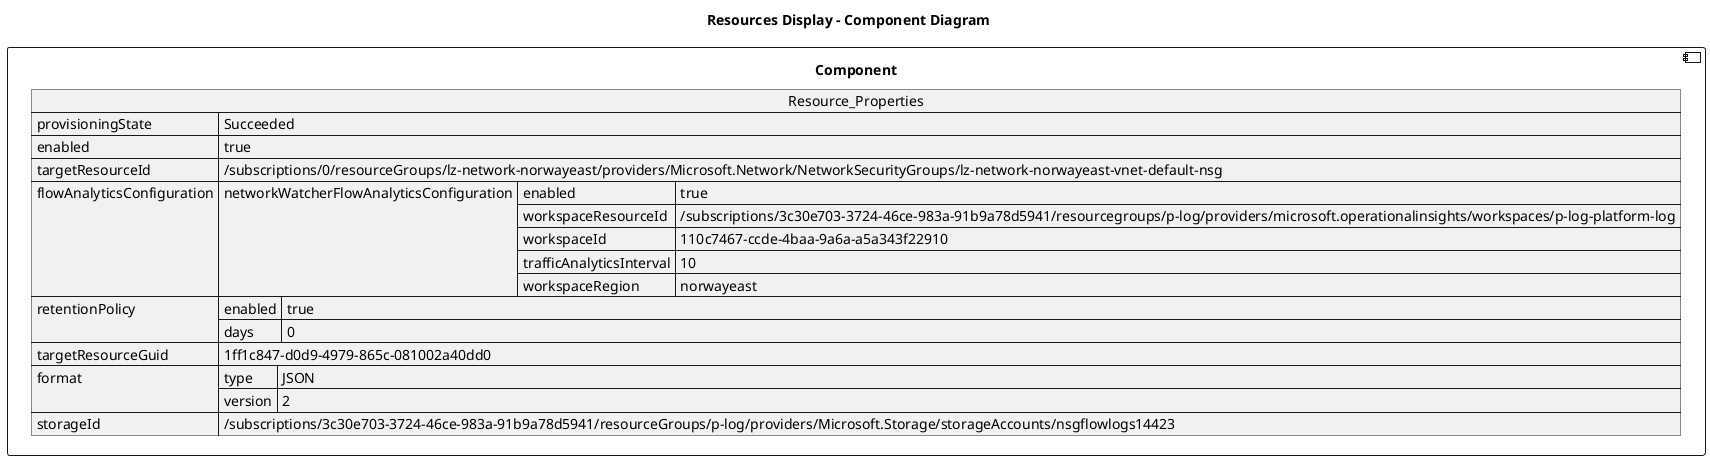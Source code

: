 @startuml

title Resources Display - Component Diagram

component Component {

json  Resource_Properties {
  "provisioningState": "Succeeded",
  "enabled": true,
  "targetResourceId": "/subscriptions/0/resourceGroups/lz-network-norwayeast/providers/Microsoft.Network/NetworkSecurityGroups/lz-network-norwayeast-vnet-default-nsg",
  "flowAnalyticsConfiguration": {
    "networkWatcherFlowAnalyticsConfiguration": {
      "enabled": true,
      "workspaceResourceId": "/subscriptions/3c30e703-3724-46ce-983a-91b9a78d5941/resourcegroups/p-log/providers/microsoft.operationalinsights/workspaces/p-log-platform-log",
      "workspaceId": "110c7467-ccde-4baa-9a6a-a5a343f22910",
      "trafficAnalyticsInterval": 10,
      "workspaceRegion": "norwayeast"
    }
  },
  "retentionPolicy": {
    "enabled": true,
    "days": 0
  },
  "targetResourceGuid": "1ff1c847-d0d9-4979-865c-081002a40dd0",
  "format": {
    "type": "JSON",
    "version": 2
  },
  "storageId": "/subscriptions/3c30e703-3724-46ce-983a-91b9a78d5941/resourceGroups/p-log/providers/Microsoft.Storage/storageAccounts/nsgflowlogs14423"
}
}
@enduml
